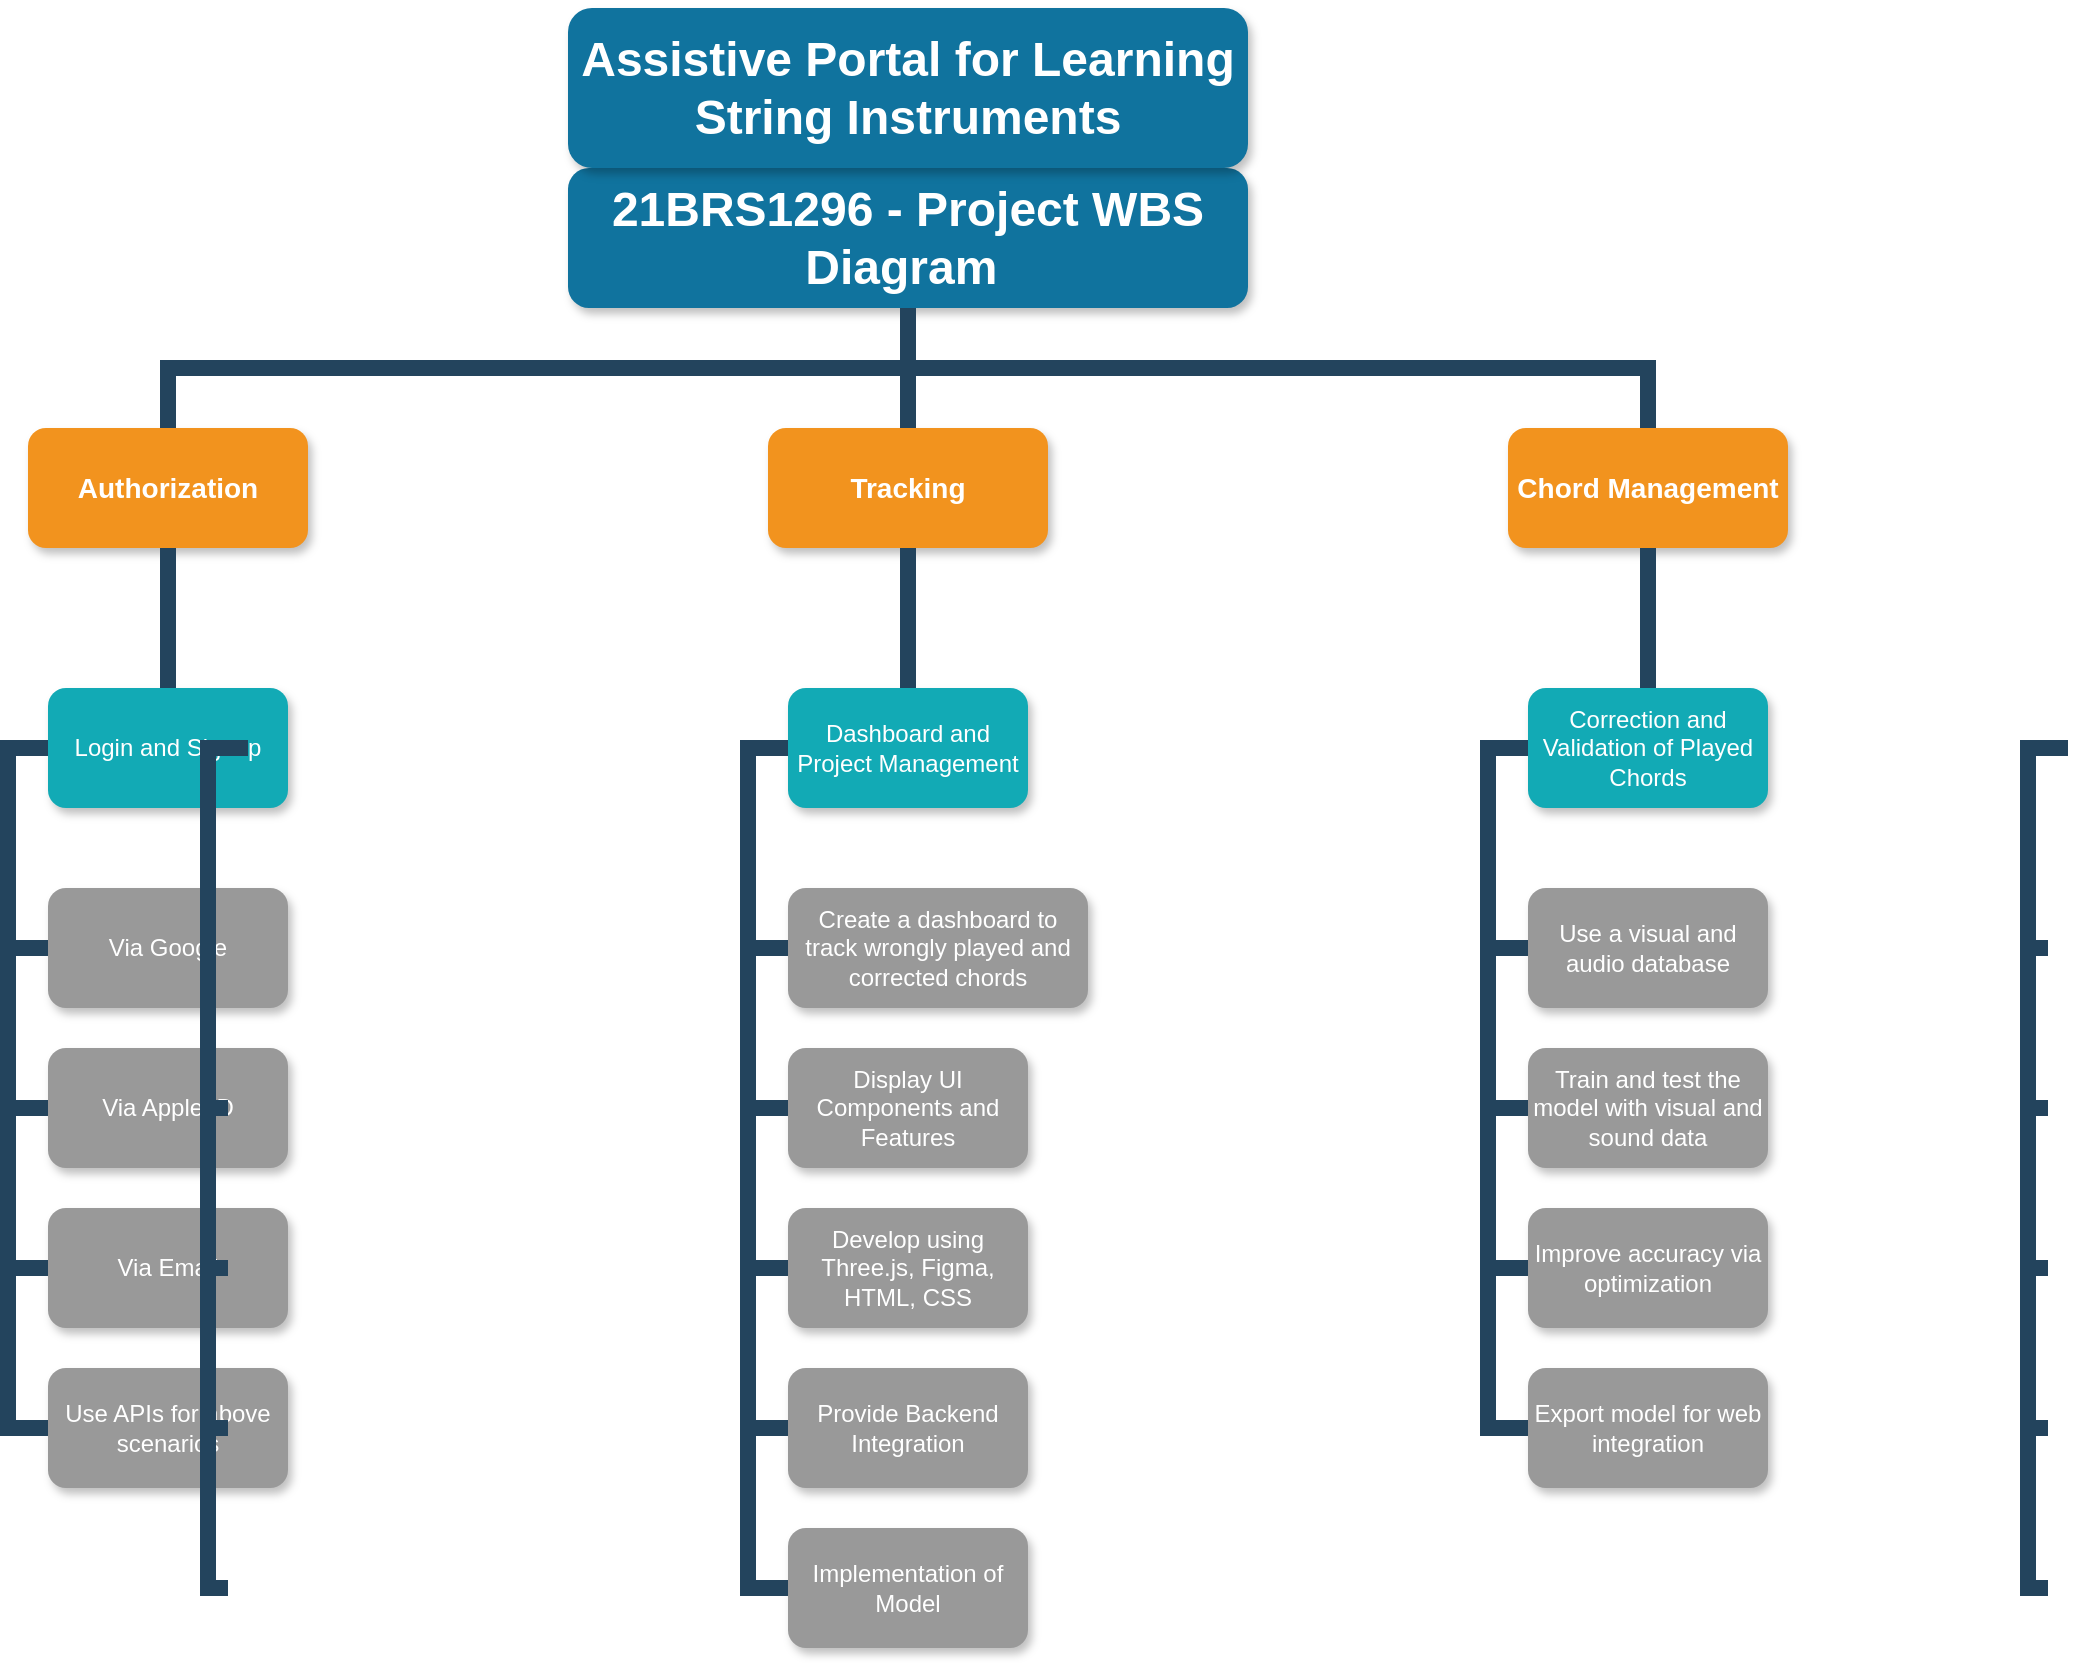 <mxfile version="22.1.21" type="github">
  <diagram name="Page-1" id="64c3da0e-402f-94eb-ee01-a36477274f13">
    <mxGraphModel dx="1914" dy="1834" grid="1" gridSize="10" guides="1" tooltips="1" connect="1" arrows="1" fold="1" page="1" pageScale="1" pageWidth="1169" pageHeight="826" background="none" math="0" shadow="0">
      <root>
        <mxCell id="0" />
        <mxCell id="1" parent="0" />
        <mxCell id="2" value="21BRS1296 - Project WBS Diagram " style="whiteSpace=wrap;rounded=1;shadow=1;fillColor=#10739E;strokeColor=none;fontColor=#FFFFFF;fontStyle=1;fontSize=24" parent="1" vertex="1">
          <mxGeometry x="430" y="40" width="340" height="70" as="geometry" />
        </mxCell>
        <mxCell id="3" value="Authorization" style="whiteSpace=wrap;rounded=1;fillColor=#F2931E;strokeColor=none;shadow=1;fontColor=#FFFFFF;fontStyle=1;fontSize=14" parent="1" vertex="1">
          <mxGeometry x="160" y="170.0" width="140" height="60" as="geometry" />
        </mxCell>
        <mxCell id="4" value="Tracking" style="whiteSpace=wrap;rounded=1;fillColor=#F2931E;strokeColor=none;shadow=1;fontColor=#FFFFFF;fontStyle=1;fontSize=14" parent="1" vertex="1">
          <mxGeometry x="530" y="170.0" width="140" height="60" as="geometry" />
        </mxCell>
        <mxCell id="6" value="Chord Management" style="whiteSpace=wrap;rounded=1;fillColor=#F2931E;strokeColor=none;shadow=1;fontColor=#FFFFFF;fontStyle=1;fontSize=14" parent="1" vertex="1">
          <mxGeometry x="900" y="170.0" width="140" height="60" as="geometry" />
        </mxCell>
        <mxCell id="10" value="Login and Signup" style="whiteSpace=wrap;rounded=1;fillColor=#12AAB5;strokeColor=none;shadow=1;fontColor=#FFFFFF;" parent="1" vertex="1">
          <mxGeometry x="170" y="300.0" width="120" height="60" as="geometry" />
        </mxCell>
        <mxCell id="23" value="Via Google" style="whiteSpace=wrap;rounded=1;fillColor=#999999;strokeColor=none;shadow=1;fontColor=#FFFFFF;fontStyle=0" parent="1" vertex="1">
          <mxGeometry x="170.0" y="400.0" width="120" height="60" as="geometry" />
        </mxCell>
        <mxCell id="24" value="Via Apple ID" style="whiteSpace=wrap;rounded=1;fillColor=#999999;strokeColor=none;shadow=1;fontColor=#FFFFFF;fontStyle=0" parent="1" vertex="1">
          <mxGeometry x="170.0" y="480.0" width="120" height="60" as="geometry" />
        </mxCell>
        <mxCell id="25" value="Via Email" style="whiteSpace=wrap;rounded=1;fillColor=#999999;strokeColor=none;shadow=1;fontColor=#FFFFFF;fontStyle=0" parent="1" vertex="1">
          <mxGeometry x="170.0" y="560.0" width="120" height="60" as="geometry" />
        </mxCell>
        <mxCell id="26" value="Use APIs for above scenarios" style="whiteSpace=wrap;rounded=1;fillColor=#999999;strokeColor=none;shadow=1;fontColor=#FFFFFF;fontStyle=0" parent="1" vertex="1">
          <mxGeometry x="170.0" y="640.0" width="120" height="60" as="geometry" />
        </mxCell>
        <mxCell id="43" value="Dashboard and Project Management" style="whiteSpace=wrap;rounded=1;fillColor=#12AAB5;strokeColor=none;shadow=1;fontColor=#FFFFFF;" parent="1" vertex="1">
          <mxGeometry x="540.0" y="300.0" width="120" height="60" as="geometry" />
        </mxCell>
        <mxCell id="45" value="Create a dashboard to track wrongly played and corrected chords" style="whiteSpace=wrap;rounded=1;fillColor=#999999;strokeColor=none;shadow=1;fontColor=#FFFFFF;fontStyle=0" parent="1" vertex="1">
          <mxGeometry x="540" y="400" width="150" height="60" as="geometry" />
        </mxCell>
        <mxCell id="46" value="Display UI Components and Features" style="whiteSpace=wrap;rounded=1;fillColor=#999999;strokeColor=none;shadow=1;fontColor=#FFFFFF;fontStyle=0" parent="1" vertex="1">
          <mxGeometry x="540.0" y="480.0" width="120" height="60" as="geometry" />
        </mxCell>
        <mxCell id="47" value="Develop using Three.js, Figma, HTML, CSS" style="whiteSpace=wrap;rounded=1;fillColor=#999999;strokeColor=none;shadow=1;fontColor=#FFFFFF;fontStyle=0" parent="1" vertex="1">
          <mxGeometry x="540.0" y="560.0" width="120" height="60" as="geometry" />
        </mxCell>
        <mxCell id="48" value="Provide Backend Integration" style="whiteSpace=wrap;rounded=1;fillColor=#999999;strokeColor=none;shadow=1;fontColor=#FFFFFF;fontStyle=0" parent="1" vertex="1">
          <mxGeometry x="540" y="640.0" width="120" height="60" as="geometry" />
        </mxCell>
        <mxCell id="49" value="Implementation of Model" style="whiteSpace=wrap;rounded=1;fillColor=#999999;strokeColor=none;shadow=1;fontColor=#FFFFFF;fontStyle=0" parent="1" vertex="1">
          <mxGeometry x="540.0" y="720.0" width="120" height="60" as="geometry" />
        </mxCell>
        <mxCell id="103" value="" style="edgeStyle=elbowEdgeStyle;elbow=vertical;rounded=0;fontColor=#000000;endArrow=none;endFill=0;strokeWidth=8;strokeColor=#23445D;" parent="1" source="3" target="10" edge="1">
          <mxGeometry width="100" height="100" relative="1" as="geometry">
            <mxPoint x="20" y="290" as="sourcePoint" />
            <mxPoint x="120" y="190" as="targetPoint" />
          </mxGeometry>
        </mxCell>
        <mxCell id="105" value="" style="edgeStyle=elbowEdgeStyle;elbow=horizontal;rounded=0;fontColor=#000000;endArrow=none;endFill=0;strokeWidth=8;strokeColor=#23445D;" parent="1" source="10" target="23" edge="1">
          <mxGeometry width="100" height="100" relative="1" as="geometry">
            <mxPoint x="110" y="480" as="sourcePoint" />
            <mxPoint x="210" y="380" as="targetPoint" />
            <Array as="points">
              <mxPoint x="150" y="380" />
            </Array>
          </mxGeometry>
        </mxCell>
        <mxCell id="106" value="" style="edgeStyle=elbowEdgeStyle;elbow=horizontal;rounded=0;fontColor=#000000;endArrow=none;endFill=0;strokeWidth=8;strokeColor=#23445D;" parent="1" source="10" target="24" edge="1">
          <mxGeometry width="100" height="100" relative="1" as="geometry">
            <mxPoint x="180" y="340" as="sourcePoint" />
            <mxPoint x="180" y="440" as="targetPoint" />
            <Array as="points">
              <mxPoint x="150" y="400" />
            </Array>
          </mxGeometry>
        </mxCell>
        <mxCell id="109" value="" style="edgeStyle=elbowEdgeStyle;elbow=horizontal;rounded=0;fontColor=#000000;endArrow=none;endFill=0;strokeWidth=8;strokeColor=#23445D;" parent="1" source="10" target="26" edge="1">
          <mxGeometry width="100" height="100" relative="1" as="geometry">
            <mxPoint x="200" y="360" as="sourcePoint" />
            <mxPoint x="200" y="460" as="targetPoint" />
            <Array as="points">
              <mxPoint x="150" y="410" />
            </Array>
          </mxGeometry>
        </mxCell>
        <mxCell id="110" value="" style="edgeStyle=elbowEdgeStyle;elbow=horizontal;rounded=0;fontColor=#000000;endArrow=none;endFill=0;strokeWidth=8;strokeColor=#23445D;" parent="1" source="10" target="25" edge="1">
          <mxGeometry width="100" height="100" relative="1" as="geometry">
            <mxPoint x="210" y="370" as="sourcePoint" />
            <mxPoint x="210" y="470" as="targetPoint" />
            <Array as="points">
              <mxPoint x="150" y="430" />
            </Array>
          </mxGeometry>
        </mxCell>
        <mxCell id="112" value="" style="edgeStyle=elbowEdgeStyle;elbow=horizontal;rounded=0;fontColor=#000000;endArrow=none;endFill=0;strokeWidth=8;strokeColor=#23445D;" parent="1" target="39" edge="1">
          <mxGeometry width="100" height="100" relative="1" as="geometry">
            <mxPoint x="270" y="330" as="sourcePoint" />
            <mxPoint x="260" y="510.0" as="targetPoint" />
            <Array as="points">
              <mxPoint x="250" y="420" />
            </Array>
          </mxGeometry>
        </mxCell>
        <mxCell id="113" value="" style="edgeStyle=elbowEdgeStyle;elbow=horizontal;rounded=0;fontColor=#000000;endArrow=none;endFill=0;strokeWidth=8;strokeColor=#23445D;" parent="1" target="42" edge="1">
          <mxGeometry width="100" height="100" relative="1" as="geometry">
            <mxPoint x="270" y="330" as="sourcePoint" />
            <mxPoint x="260.0" y="750.0" as="targetPoint" />
            <Array as="points">
              <mxPoint x="250" y="540" />
            </Array>
          </mxGeometry>
        </mxCell>
        <mxCell id="114" value="" style="edgeStyle=elbowEdgeStyle;elbow=horizontal;rounded=0;fontColor=#000000;endArrow=none;endFill=0;strokeWidth=8;strokeColor=#23445D;" parent="1" target="41" edge="1">
          <mxGeometry width="100" height="100" relative="1" as="geometry">
            <mxPoint x="270" y="330" as="sourcePoint" />
            <mxPoint x="260.0" y="670.0" as="targetPoint" />
            <Array as="points">
              <mxPoint x="250" y="500" />
            </Array>
          </mxGeometry>
        </mxCell>
        <mxCell id="115" value="" style="edgeStyle=elbowEdgeStyle;elbow=horizontal;rounded=0;fontColor=#000000;endArrow=none;endFill=0;strokeWidth=8;strokeColor=#23445D;" parent="1" target="40" edge="1">
          <mxGeometry width="100" height="100" relative="1" as="geometry">
            <mxPoint x="270" y="330" as="sourcePoint" />
            <mxPoint x="260" y="590.0" as="targetPoint" />
            <Array as="points">
              <mxPoint x="250" y="460" />
            </Array>
          </mxGeometry>
        </mxCell>
        <mxCell id="116" value="" style="edgeStyle=elbowEdgeStyle;elbow=vertical;rounded=0;fontColor=#000000;endArrow=none;endFill=0;strokeWidth=8;strokeColor=#23445D;" parent="1" source="4" target="43" edge="1">
          <mxGeometry width="100" height="100" relative="1" as="geometry">
            <mxPoint x="240" y="240.0" as="sourcePoint" />
            <mxPoint x="140" y="310" as="targetPoint" />
          </mxGeometry>
        </mxCell>
        <mxCell id="118" value="" style="edgeStyle=elbowEdgeStyle;elbow=horizontal;rounded=0;fontColor=#000000;endArrow=none;endFill=0;strokeWidth=8;strokeColor=#23445D;" parent="1" source="43" target="45" edge="1">
          <mxGeometry width="100" height="100" relative="1" as="geometry">
            <mxPoint x="520" y="330.0" as="sourcePoint" />
            <mxPoint x="530.0" y="430" as="targetPoint" />
            <Array as="points">
              <mxPoint x="520" y="380" />
            </Array>
          </mxGeometry>
        </mxCell>
        <mxCell id="119" value="" style="edgeStyle=elbowEdgeStyle;elbow=horizontal;rounded=0;fontColor=#000000;endArrow=none;endFill=0;strokeWidth=8;strokeColor=#23445D;" parent="1" source="43" target="46" edge="1">
          <mxGeometry width="100" height="100" relative="1" as="geometry">
            <mxPoint x="530" y="330" as="sourcePoint" />
            <mxPoint x="530.0" y="510" as="targetPoint" />
            <Array as="points">
              <mxPoint x="520" y="420" />
            </Array>
          </mxGeometry>
        </mxCell>
        <mxCell id="120" value="" style="edgeStyle=elbowEdgeStyle;elbow=horizontal;rounded=0;fontColor=#000000;endArrow=none;endFill=0;strokeWidth=8;strokeColor=#23445D;" parent="1" source="43" target="49" edge="1">
          <mxGeometry width="100" height="100" relative="1" as="geometry">
            <mxPoint x="530" y="330" as="sourcePoint" />
            <mxPoint x="530" y="750" as="targetPoint" />
            <Array as="points">
              <mxPoint x="520" y="550" />
            </Array>
          </mxGeometry>
        </mxCell>
        <mxCell id="121" value="" style="edgeStyle=elbowEdgeStyle;elbow=horizontal;rounded=0;fontColor=#000000;endArrow=none;endFill=0;strokeWidth=8;strokeColor=#23445D;" parent="1" source="43" target="48" edge="1">
          <mxGeometry width="100" height="100" relative="1" as="geometry">
            <mxPoint x="530" y="330" as="sourcePoint" />
            <mxPoint x="530" y="670" as="targetPoint" />
            <Array as="points">
              <mxPoint x="520" y="500" />
            </Array>
          </mxGeometry>
        </mxCell>
        <mxCell id="122" value="" style="edgeStyle=elbowEdgeStyle;elbow=horizontal;rounded=0;fontColor=#000000;endArrow=none;endFill=0;strokeWidth=8;strokeColor=#23445D;" parent="1" source="43" target="47" edge="1">
          <mxGeometry width="100" height="100" relative="1" as="geometry">
            <mxPoint x="530" y="330" as="sourcePoint" />
            <mxPoint x="530.0" y="590" as="targetPoint" />
            <Array as="points">
              <mxPoint x="520" y="470" />
            </Array>
          </mxGeometry>
        </mxCell>
        <mxCell id="133" value="Correction and Validation of Played Chords" style="whiteSpace=wrap;rounded=1;fillColor=#12AAB5;strokeColor=none;shadow=1;fontColor=#FFFFFF;" parent="1" vertex="1">
          <mxGeometry x="910.0" y="300.0" width="120" height="60" as="geometry" />
        </mxCell>
        <mxCell id="135" value="Use a visual and audio database" style="whiteSpace=wrap;rounded=1;fillColor=#999999;strokeColor=none;shadow=1;fontColor=#FFFFFF;fontStyle=0" parent="1" vertex="1">
          <mxGeometry x="910.0" y="400.0" width="120" height="60" as="geometry" />
        </mxCell>
        <mxCell id="136" value="Train and test the model with visual and sound data" style="whiteSpace=wrap;rounded=1;fillColor=#999999;strokeColor=none;shadow=1;fontColor=#FFFFFF;fontStyle=0" parent="1" vertex="1">
          <mxGeometry x="910.0" y="480.0" width="120" height="60" as="geometry" />
        </mxCell>
        <mxCell id="137" value="Improve accuracy via optimization" style="whiteSpace=wrap;rounded=1;fillColor=#999999;strokeColor=none;shadow=1;fontColor=#FFFFFF;fontStyle=0" parent="1" vertex="1">
          <mxGeometry x="910.0" y="560.0" width="120" height="60" as="geometry" />
        </mxCell>
        <mxCell id="138" value="Export model for web integration" style="whiteSpace=wrap;rounded=1;fillColor=#999999;strokeColor=none;shadow=1;fontColor=#FFFFFF;fontStyle=0" parent="1" vertex="1">
          <mxGeometry x="910" y="640.0" width="120" height="60" as="geometry" />
        </mxCell>
        <mxCell id="145" value="" style="edgeStyle=elbowEdgeStyle;elbow=horizontal;rounded=0;fontColor=#000000;endArrow=none;endFill=0;strokeWidth=8;strokeColor=#23445D;" parent="1" source="133" target="135" edge="1">
          <mxGeometry width="100" height="100" relative="1" as="geometry">
            <mxPoint x="890" y="330.0" as="sourcePoint" />
            <mxPoint x="900.0" y="430" as="targetPoint" />
            <Array as="points">
              <mxPoint x="890" y="380" />
            </Array>
          </mxGeometry>
        </mxCell>
        <mxCell id="146" value="" style="edgeStyle=elbowEdgeStyle;elbow=horizontal;rounded=0;fontColor=#000000;endArrow=none;endFill=0;strokeWidth=8;strokeColor=#23445D;" parent="1" source="133" target="136" edge="1">
          <mxGeometry width="100" height="100" relative="1" as="geometry">
            <mxPoint x="900" y="330" as="sourcePoint" />
            <mxPoint x="900.0" y="510" as="targetPoint" />
            <Array as="points">
              <mxPoint x="890" y="420" />
            </Array>
          </mxGeometry>
        </mxCell>
        <mxCell id="148" value="" style="edgeStyle=elbowEdgeStyle;elbow=horizontal;rounded=0;fontColor=#000000;endArrow=none;endFill=0;strokeWidth=8;strokeColor=#23445D;" parent="1" source="133" target="138" edge="1">
          <mxGeometry width="100" height="100" relative="1" as="geometry">
            <mxPoint x="900" y="330" as="sourcePoint" />
            <mxPoint x="900" y="670" as="targetPoint" />
            <Array as="points">
              <mxPoint x="890" y="500" />
            </Array>
          </mxGeometry>
        </mxCell>
        <mxCell id="149" value="" style="edgeStyle=elbowEdgeStyle;elbow=horizontal;rounded=0;fontColor=#000000;endArrow=none;endFill=0;strokeWidth=8;strokeColor=#23445D;" parent="1" source="133" target="137" edge="1">
          <mxGeometry width="100" height="100" relative="1" as="geometry">
            <mxPoint x="900" y="330" as="sourcePoint" />
            <mxPoint x="900.0" y="590" as="targetPoint" />
            <Array as="points">
              <mxPoint x="890" y="470" />
            </Array>
          </mxGeometry>
        </mxCell>
        <mxCell id="167" value="" style="edgeStyle=elbowEdgeStyle;elbow=horizontal;rounded=0;fontColor=#000000;endArrow=none;endFill=0;strokeWidth=8;strokeColor=#23445D;" parent="1" target="157" edge="1">
          <mxGeometry width="100" height="100" relative="1" as="geometry">
            <mxPoint x="1180" y="330.0" as="sourcePoint" />
            <mxPoint x="1170.0" y="430.0" as="targetPoint" />
            <Array as="points">
              <mxPoint x="1160" y="380.0" />
            </Array>
          </mxGeometry>
        </mxCell>
        <mxCell id="168" value="" style="edgeStyle=elbowEdgeStyle;elbow=horizontal;rounded=0;fontColor=#000000;endArrow=none;endFill=0;strokeWidth=8;strokeColor=#23445D;" parent="1" target="158" edge="1">
          <mxGeometry width="100" height="100" relative="1" as="geometry">
            <mxPoint x="1180" y="330.0" as="sourcePoint" />
            <mxPoint x="1170.0" y="510.0" as="targetPoint" />
            <Array as="points">
              <mxPoint x="1160" y="420.0" />
            </Array>
          </mxGeometry>
        </mxCell>
        <mxCell id="169" value="" style="edgeStyle=elbowEdgeStyle;elbow=horizontal;rounded=0;fontColor=#000000;endArrow=none;endFill=0;strokeWidth=8;strokeColor=#23445D;" parent="1" target="161" edge="1">
          <mxGeometry width="100" height="100" relative="1" as="geometry">
            <mxPoint x="1180" y="330.0" as="sourcePoint" />
            <mxPoint x="1170" y="750.0" as="targetPoint" />
            <Array as="points">
              <mxPoint x="1160" y="550.0" />
            </Array>
          </mxGeometry>
        </mxCell>
        <mxCell id="170" value="" style="edgeStyle=elbowEdgeStyle;elbow=horizontal;rounded=0;fontColor=#000000;endArrow=none;endFill=0;strokeWidth=8;strokeColor=#23445D;" parent="1" target="160" edge="1">
          <mxGeometry width="100" height="100" relative="1" as="geometry">
            <mxPoint x="1180" y="330.0" as="sourcePoint" />
            <mxPoint x="1170" y="670.0" as="targetPoint" />
            <Array as="points">
              <mxPoint x="1160" y="500.0" />
            </Array>
          </mxGeometry>
        </mxCell>
        <mxCell id="171" value="" style="edgeStyle=elbowEdgeStyle;elbow=horizontal;rounded=0;fontColor=#000000;endArrow=none;endFill=0;strokeWidth=8;strokeColor=#23445D;" parent="1" target="159" edge="1">
          <mxGeometry width="100" height="100" relative="1" as="geometry">
            <mxPoint x="1180" y="330.0" as="sourcePoint" />
            <mxPoint x="1170.0" y="590.0" as="targetPoint" />
            <Array as="points">
              <mxPoint x="1160" y="470.0" />
            </Array>
          </mxGeometry>
        </mxCell>
        <mxCell id="221" value="" style="edgeStyle=elbowEdgeStyle;elbow=vertical;rounded=0;fontColor=#000000;endArrow=none;endFill=0;strokeWidth=8;strokeColor=#23445D;" parent="1" source="6" target="133" edge="1">
          <mxGeometry width="100" height="100" relative="1" as="geometry">
            <mxPoint x="780" y="270" as="sourcePoint" />
            <mxPoint x="880" y="170" as="targetPoint" />
            <Array as="points">
              <mxPoint x="970" y="260" />
              <mxPoint x="990" y="280" />
              <mxPoint x="930" y="290" />
            </Array>
          </mxGeometry>
        </mxCell>
        <mxCell id="229" value="" style="edgeStyle=elbowEdgeStyle;elbow=vertical;rounded=0;fontColor=#000000;endArrow=none;endFill=0;strokeWidth=8;strokeColor=#23445D;" parent="1" source="2" target="3" edge="1">
          <mxGeometry width="100" height="100" relative="1" as="geometry">
            <mxPoint x="540" y="140" as="sourcePoint" />
            <mxPoint x="640" y="40" as="targetPoint" />
          </mxGeometry>
        </mxCell>
        <mxCell id="230" value="" style="edgeStyle=elbowEdgeStyle;elbow=vertical;rounded=0;fontColor=#000000;endArrow=none;endFill=0;strokeWidth=8;strokeColor=#23445D;" parent="1" source="2" target="4" edge="1">
          <mxGeometry width="100" height="100" relative="1" as="geometry">
            <mxPoint x="550" y="150" as="sourcePoint" />
            <mxPoint x="650" y="50" as="targetPoint" />
          </mxGeometry>
        </mxCell>
        <mxCell id="231" value="" style="edgeStyle=elbowEdgeStyle;elbow=vertical;rounded=0;fontColor=#000000;endArrow=none;endFill=0;strokeWidth=8;strokeColor=#23445D;" parent="1" source="2" target="6" edge="1">
          <mxGeometry width="100" height="100" relative="1" as="geometry">
            <mxPoint x="560" y="160" as="sourcePoint" />
            <mxPoint x="660" y="60" as="targetPoint" />
          </mxGeometry>
        </mxCell>
        <mxCell id="qmxZJu3sEEMsgBEgZfcZ-234" value="Assistive Portal for Learning String Instruments" style="whiteSpace=wrap;rounded=1;shadow=1;fillColor=#10739E;strokeColor=none;fontColor=#FFFFFF;fontStyle=1;fontSize=24" vertex="1" parent="1">
          <mxGeometry x="430" y="-40" width="340" height="80" as="geometry" />
        </mxCell>
      </root>
    </mxGraphModel>
  </diagram>
</mxfile>
